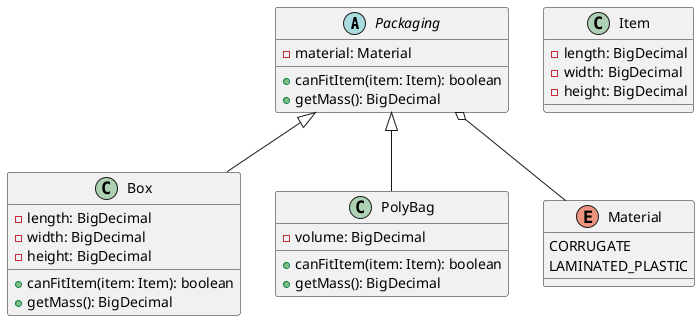 @startuml
abstract class Packaging {
  -material: Material
  +canFitItem(item: Item): boolean
  +getMass(): BigDecimal
}

class Box {
  -length: BigDecimal
  -width: BigDecimal
  -height: BigDecimal
  +canFitItem(item: Item): boolean
  +getMass(): BigDecimal
}

class PolyBag {
  -volume: BigDecimal
  +canFitItem(item: Item): boolean
  +getMass(): BigDecimal
}

enum Material {
  CORRUGATE
  LAMINATED_PLASTIC
}

class Item {
  -length: BigDecimal
  -width: BigDecimal
  -height: BigDecimal
}

Packaging <|-- Box
Packaging <|-- PolyBag
Packaging o-- Material
@enduml